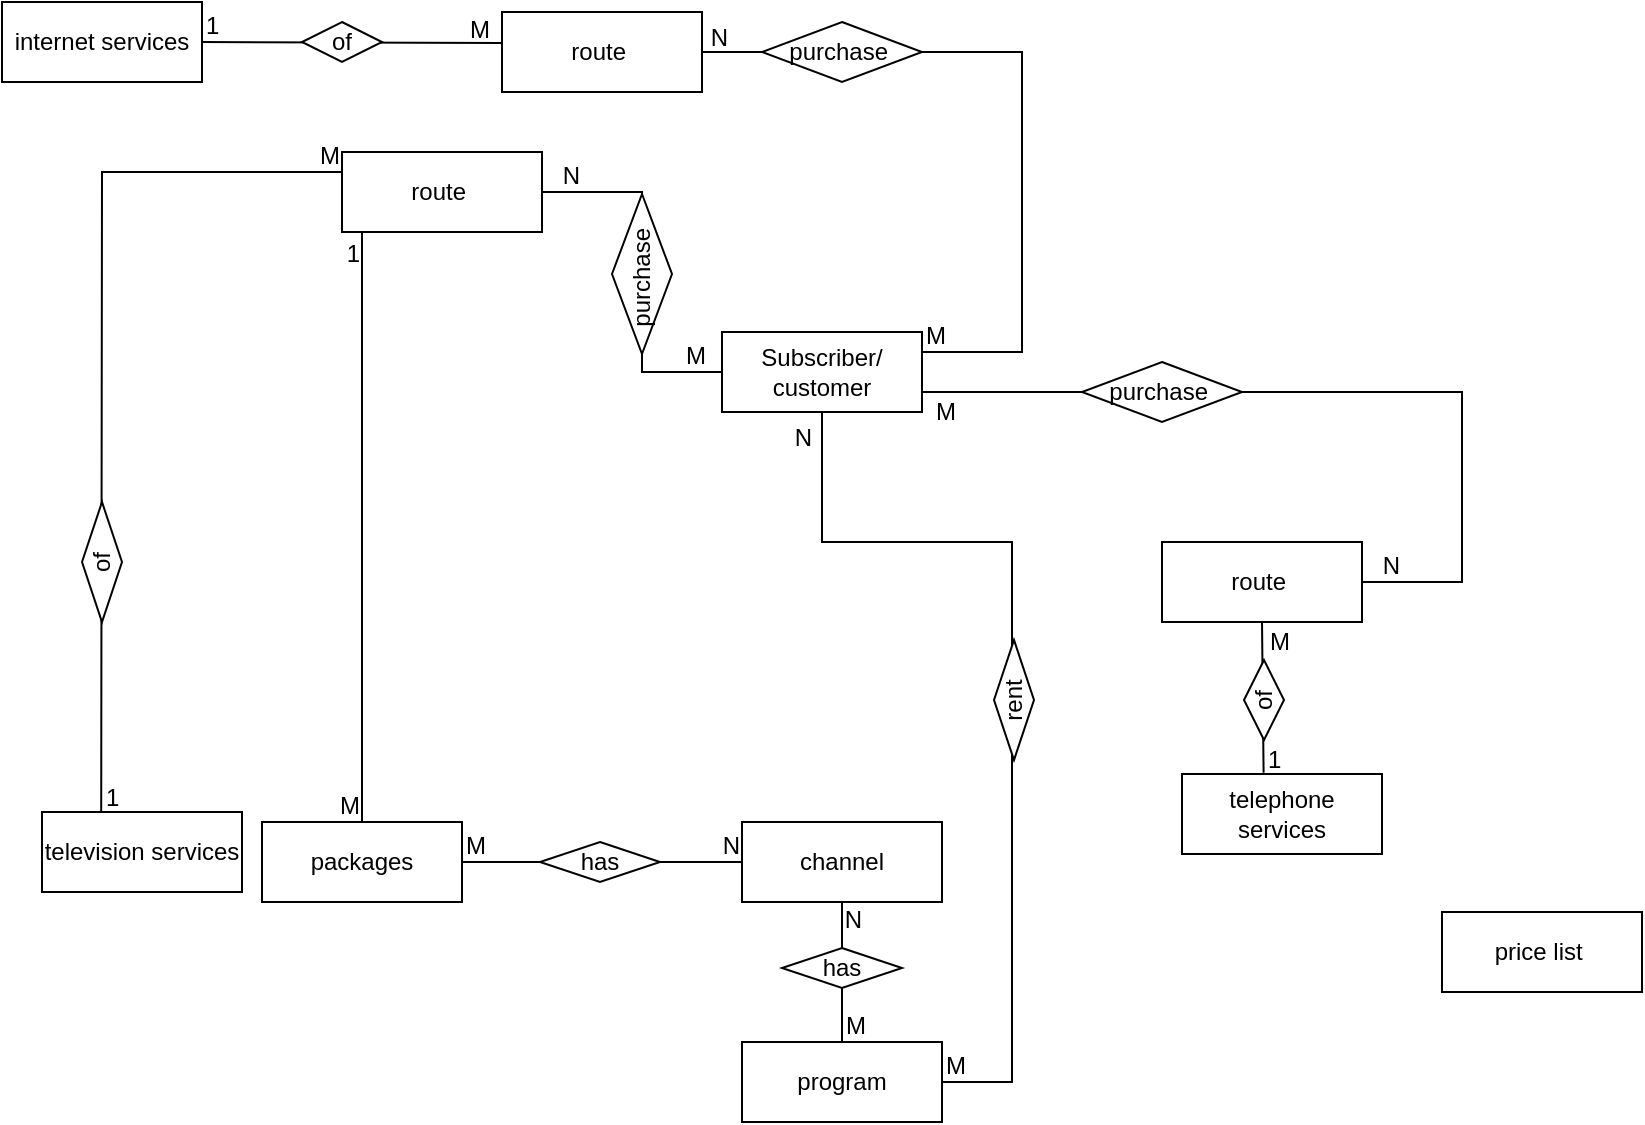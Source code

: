 <mxfile version="21.2.2" type="github">
  <diagram id="R2lEEEUBdFMjLlhIrx00" name="Page-1">
    <mxGraphModel dx="1229" dy="530" grid="1" gridSize="10" guides="1" tooltips="1" connect="1" arrows="1" fold="1" page="1" pageScale="1" pageWidth="850" pageHeight="1100" math="0" shadow="0" extFonts="Permanent Marker^https://fonts.googleapis.com/css?family=Permanent+Marker">
      <root>
        <mxCell id="0" />
        <mxCell id="1" parent="0" />
        <mxCell id="-C5o4MGnxVkPWtg2sRaw-1" value="Subscriber/&lt;br&gt;customer" style="whiteSpace=wrap;html=1;align=center;" vertex="1" parent="1">
          <mxGeometry x="375" y="295" width="100" height="40" as="geometry" />
        </mxCell>
        <mxCell id="-C5o4MGnxVkPWtg2sRaw-2" value="route&amp;nbsp;" style="whiteSpace=wrap;html=1;align=center;" vertex="1" parent="1">
          <mxGeometry x="265" y="135" width="100" height="40" as="geometry" />
        </mxCell>
        <mxCell id="-C5o4MGnxVkPWtg2sRaw-3" value="channel" style="whiteSpace=wrap;html=1;align=center;" vertex="1" parent="1">
          <mxGeometry x="385" y="540" width="100" height="40" as="geometry" />
        </mxCell>
        <mxCell id="-C5o4MGnxVkPWtg2sRaw-4" value="route&amp;nbsp;" style="whiteSpace=wrap;html=1;align=center;" vertex="1" parent="1">
          <mxGeometry x="185" y="205" width="100" height="40" as="geometry" />
        </mxCell>
        <mxCell id="-C5o4MGnxVkPWtg2sRaw-5" value="&lt;p class=&quot;MsoNormal&quot;&gt;packages&lt;/p&gt;" style="whiteSpace=wrap;html=1;align=center;" vertex="1" parent="1">
          <mxGeometry x="145" y="540" width="100" height="40" as="geometry" />
        </mxCell>
        <mxCell id="-C5o4MGnxVkPWtg2sRaw-6" value="program" style="whiteSpace=wrap;html=1;align=center;" vertex="1" parent="1">
          <mxGeometry x="385" y="650" width="100" height="40" as="geometry" />
        </mxCell>
        <mxCell id="-C5o4MGnxVkPWtg2sRaw-8" value="" style="endArrow=none;html=1;rounded=0;exitX=1;exitY=0.25;exitDx=0;exitDy=0;entryX=1;entryY=0.5;entryDx=0;entryDy=0;" edge="1" parent="1" source="-C5o4MGnxVkPWtg2sRaw-1" target="-C5o4MGnxVkPWtg2sRaw-2">
          <mxGeometry relative="1" as="geometry">
            <mxPoint x="495" y="315" as="sourcePoint" />
            <mxPoint x="535" y="225" as="targetPoint" />
            <Array as="points">
              <mxPoint x="525" y="305" />
              <mxPoint x="525" y="155" />
            </Array>
          </mxGeometry>
        </mxCell>
        <mxCell id="-C5o4MGnxVkPWtg2sRaw-9" value="M" style="resizable=0;html=1;whiteSpace=wrap;align=left;verticalAlign=bottom;" connectable="0" vertex="1" parent="-C5o4MGnxVkPWtg2sRaw-8">
          <mxGeometry x="-1" relative="1" as="geometry" />
        </mxCell>
        <mxCell id="-C5o4MGnxVkPWtg2sRaw-10" value="N" style="resizable=0;html=1;whiteSpace=wrap;align=right;verticalAlign=bottom;" connectable="0" vertex="1" parent="-C5o4MGnxVkPWtg2sRaw-8">
          <mxGeometry x="1" relative="1" as="geometry">
            <mxPoint x="14" y="1" as="offset" />
          </mxGeometry>
        </mxCell>
        <mxCell id="-C5o4MGnxVkPWtg2sRaw-11" value="" style="endArrow=none;html=1;rounded=0;exitX=1;exitY=0.5;exitDx=0;exitDy=0;entryX=1;entryY=0.5;entryDx=0;entryDy=0;" edge="1" parent="1" target="-C5o4MGnxVkPWtg2sRaw-4">
          <mxGeometry relative="1" as="geometry">
            <mxPoint x="375" y="315" as="sourcePoint" />
            <mxPoint x="475" y="225" as="targetPoint" />
            <Array as="points">
              <mxPoint x="335" y="315" />
              <mxPoint x="335" y="225" />
            </Array>
          </mxGeometry>
        </mxCell>
        <mxCell id="-C5o4MGnxVkPWtg2sRaw-12" value="M" style="resizable=0;html=1;whiteSpace=wrap;align=left;verticalAlign=bottom;" connectable="0" vertex="1" parent="-C5o4MGnxVkPWtg2sRaw-11">
          <mxGeometry x="-1" relative="1" as="geometry">
            <mxPoint x="-20" as="offset" />
          </mxGeometry>
        </mxCell>
        <mxCell id="-C5o4MGnxVkPWtg2sRaw-13" value="N" style="resizable=0;html=1;whiteSpace=wrap;align=right;verticalAlign=bottom;" connectable="0" vertex="1" parent="-C5o4MGnxVkPWtg2sRaw-11">
          <mxGeometry x="1" relative="1" as="geometry">
            <mxPoint x="20" as="offset" />
          </mxGeometry>
        </mxCell>
        <mxCell id="-C5o4MGnxVkPWtg2sRaw-14" value="route&amp;nbsp;" style="whiteSpace=wrap;html=1;align=center;" vertex="1" parent="1">
          <mxGeometry x="595" y="400" width="100" height="40" as="geometry" />
        </mxCell>
        <mxCell id="-C5o4MGnxVkPWtg2sRaw-15" value="" style="endArrow=none;html=1;rounded=0;entryX=1;entryY=0.5;entryDx=0;entryDy=0;exitX=1;exitY=0.75;exitDx=0;exitDy=0;" edge="1" parent="1" source="-C5o4MGnxVkPWtg2sRaw-1" target="-C5o4MGnxVkPWtg2sRaw-14">
          <mxGeometry relative="1" as="geometry">
            <mxPoint x="365" y="325" as="sourcePoint" />
            <mxPoint x="295" y="235" as="targetPoint" />
            <Array as="points">
              <mxPoint x="515" y="325" />
              <mxPoint x="745" y="325" />
              <mxPoint x="745" y="420" />
            </Array>
          </mxGeometry>
        </mxCell>
        <mxCell id="-C5o4MGnxVkPWtg2sRaw-16" value="M" style="resizable=0;html=1;whiteSpace=wrap;align=left;verticalAlign=bottom;" connectable="0" vertex="1" parent="-C5o4MGnxVkPWtg2sRaw-15">
          <mxGeometry x="-1" relative="1" as="geometry">
            <mxPoint x="5" y="18" as="offset" />
          </mxGeometry>
        </mxCell>
        <mxCell id="-C5o4MGnxVkPWtg2sRaw-17" value="N" style="resizable=0;html=1;whiteSpace=wrap;align=right;verticalAlign=bottom;" connectable="0" vertex="1" parent="-C5o4MGnxVkPWtg2sRaw-15">
          <mxGeometry x="1" relative="1" as="geometry">
            <mxPoint x="20" as="offset" />
          </mxGeometry>
        </mxCell>
        <mxCell id="-C5o4MGnxVkPWtg2sRaw-21" value="" style="endArrow=none;html=1;rounded=0;exitX=1;exitY=0.5;exitDx=0;exitDy=0;entryX=0;entryY=0.5;entryDx=0;entryDy=0;" edge="1" parent="1" source="-C5o4MGnxVkPWtg2sRaw-5" target="-C5o4MGnxVkPWtg2sRaw-3">
          <mxGeometry relative="1" as="geometry">
            <mxPoint x="565" y="290" as="sourcePoint" />
            <mxPoint x="725" y="290" as="targetPoint" />
          </mxGeometry>
        </mxCell>
        <mxCell id="-C5o4MGnxVkPWtg2sRaw-22" value="M" style="resizable=0;html=1;whiteSpace=wrap;align=left;verticalAlign=bottom;" connectable="0" vertex="1" parent="-C5o4MGnxVkPWtg2sRaw-21">
          <mxGeometry x="-1" relative="1" as="geometry" />
        </mxCell>
        <mxCell id="-C5o4MGnxVkPWtg2sRaw-23" value="N" style="resizable=0;html=1;whiteSpace=wrap;align=right;verticalAlign=bottom;" connectable="0" vertex="1" parent="-C5o4MGnxVkPWtg2sRaw-21">
          <mxGeometry x="1" relative="1" as="geometry" />
        </mxCell>
        <mxCell id="-C5o4MGnxVkPWtg2sRaw-24" value="has" style="shape=rhombus;perimeter=rhombusPerimeter;whiteSpace=wrap;html=1;align=center;" vertex="1" parent="1">
          <mxGeometry x="284" y="550" width="60" height="20" as="geometry" />
        </mxCell>
        <mxCell id="-C5o4MGnxVkPWtg2sRaw-26" value="" style="endArrow=none;html=1;rounded=0;exitX=0.5;exitY=0;exitDx=0;exitDy=0;entryX=0.1;entryY=0.987;entryDx=0;entryDy=0;entryPerimeter=0;" edge="1" parent="1" source="-C5o4MGnxVkPWtg2sRaw-5" target="-C5o4MGnxVkPWtg2sRaw-4">
          <mxGeometry relative="1" as="geometry">
            <mxPoint x="465" y="290" as="sourcePoint" />
            <mxPoint x="195" y="490" as="targetPoint" />
          </mxGeometry>
        </mxCell>
        <mxCell id="-C5o4MGnxVkPWtg2sRaw-27" value="M" style="resizable=0;html=1;whiteSpace=wrap;align=left;verticalAlign=bottom;" connectable="0" vertex="1" parent="-C5o4MGnxVkPWtg2sRaw-26">
          <mxGeometry x="-1" relative="1" as="geometry">
            <mxPoint x="-13" as="offset" />
          </mxGeometry>
        </mxCell>
        <mxCell id="-C5o4MGnxVkPWtg2sRaw-28" value="1" style="resizable=0;html=1;whiteSpace=wrap;align=right;verticalAlign=bottom;" connectable="0" vertex="1" parent="-C5o4MGnxVkPWtg2sRaw-26">
          <mxGeometry x="1" relative="1" as="geometry">
            <mxPoint y="20" as="offset" />
          </mxGeometry>
        </mxCell>
        <mxCell id="-C5o4MGnxVkPWtg2sRaw-48" value="telephone services" style="whiteSpace=wrap;html=1;align=center;" vertex="1" parent="1">
          <mxGeometry x="605" y="516" width="100" height="40" as="geometry" />
        </mxCell>
        <mxCell id="-C5o4MGnxVkPWtg2sRaw-59" value="" style="endArrow=none;html=1;rounded=0;exitX=0.408;exitY=-0.015;exitDx=0;exitDy=0;exitPerimeter=0;entryX=0.5;entryY=1;entryDx=0;entryDy=0;" edge="1" parent="1" source="-C5o4MGnxVkPWtg2sRaw-48" target="-C5o4MGnxVkPWtg2sRaw-14">
          <mxGeometry relative="1" as="geometry">
            <mxPoint x="45" y="424.66" as="sourcePoint" />
            <mxPoint x="205" y="424.66" as="targetPoint" />
            <Array as="points" />
          </mxGeometry>
        </mxCell>
        <mxCell id="-C5o4MGnxVkPWtg2sRaw-60" value="1" style="resizable=0;html=1;whiteSpace=wrap;align=left;verticalAlign=bottom;" connectable="0" vertex="1" parent="-C5o4MGnxVkPWtg2sRaw-59">
          <mxGeometry x="-1" relative="1" as="geometry">
            <mxPoint y="2" as="offset" />
          </mxGeometry>
        </mxCell>
        <mxCell id="-C5o4MGnxVkPWtg2sRaw-61" value="M" style="resizable=0;html=1;whiteSpace=wrap;align=right;verticalAlign=bottom;" connectable="0" vertex="1" parent="-C5o4MGnxVkPWtg2sRaw-59">
          <mxGeometry x="1" relative="1" as="geometry">
            <mxPoint x="16" y="19" as="offset" />
          </mxGeometry>
        </mxCell>
        <mxCell id="-C5o4MGnxVkPWtg2sRaw-52" value="of" style="shape=rhombus;perimeter=rhombusPerimeter;whiteSpace=wrap;html=1;align=center;rotation=-90;" vertex="1" parent="1">
          <mxGeometry x="626" y="469" width="40" height="20" as="geometry" />
        </mxCell>
        <mxCell id="-C5o4MGnxVkPWtg2sRaw-62" value="" style="endArrow=none;html=1;rounded=0;exitX=0.296;exitY=0.048;exitDx=0;exitDy=0;entryX=0;entryY=0.25;entryDx=0;entryDy=0;exitPerimeter=0;" edge="1" parent="1" source="-C5o4MGnxVkPWtg2sRaw-86" target="-C5o4MGnxVkPWtg2sRaw-4">
          <mxGeometry relative="1" as="geometry">
            <mxPoint x="61" y="475" as="sourcePoint" />
            <mxPoint x="145" y="365" as="targetPoint" />
            <Array as="points">
              <mxPoint x="65" y="215" />
            </Array>
          </mxGeometry>
        </mxCell>
        <mxCell id="-C5o4MGnxVkPWtg2sRaw-63" value="1" style="resizable=0;html=1;whiteSpace=wrap;align=left;verticalAlign=bottom;" connectable="0" vertex="1" parent="-C5o4MGnxVkPWtg2sRaw-62">
          <mxGeometry x="-1" relative="1" as="geometry" />
        </mxCell>
        <mxCell id="-C5o4MGnxVkPWtg2sRaw-64" value="M" style="resizable=0;html=1;whiteSpace=wrap;align=right;verticalAlign=bottom;" connectable="0" vertex="1" parent="-C5o4MGnxVkPWtg2sRaw-62">
          <mxGeometry x="1" relative="1" as="geometry" />
        </mxCell>
        <mxCell id="-C5o4MGnxVkPWtg2sRaw-65" value="of" style="shape=rhombus;perimeter=rhombusPerimeter;whiteSpace=wrap;html=1;align=center;rotation=-90;" vertex="1" parent="1">
          <mxGeometry x="35" y="400" width="60" height="20" as="geometry" />
        </mxCell>
        <mxCell id="-C5o4MGnxVkPWtg2sRaw-66" value="" style="endArrow=none;html=1;rounded=0;entryX=0.004;entryY=0.386;entryDx=0;entryDy=0;entryPerimeter=0;exitX=1;exitY=0.5;exitDx=0;exitDy=0;" edge="1" parent="1" source="-C5o4MGnxVkPWtg2sRaw-87" target="-C5o4MGnxVkPWtg2sRaw-2">
          <mxGeometry relative="1" as="geometry">
            <mxPoint x="115" y="150" as="sourcePoint" />
            <mxPoint x="209" y="225" as="targetPoint" />
            <Array as="points" />
          </mxGeometry>
        </mxCell>
        <mxCell id="-C5o4MGnxVkPWtg2sRaw-67" value="1" style="resizable=0;html=1;whiteSpace=wrap;align=left;verticalAlign=bottom;" connectable="0" vertex="1" parent="-C5o4MGnxVkPWtg2sRaw-66">
          <mxGeometry x="-1" relative="1" as="geometry" />
        </mxCell>
        <mxCell id="-C5o4MGnxVkPWtg2sRaw-68" value="M" style="resizable=0;html=1;whiteSpace=wrap;align=right;verticalAlign=bottom;" connectable="0" vertex="1" parent="-C5o4MGnxVkPWtg2sRaw-66">
          <mxGeometry x="1" relative="1" as="geometry">
            <mxPoint x="-5" y="2" as="offset" />
          </mxGeometry>
        </mxCell>
        <mxCell id="-C5o4MGnxVkPWtg2sRaw-69" value="of" style="shape=rhombus;perimeter=rhombusPerimeter;whiteSpace=wrap;html=1;align=center;rotation=0;" vertex="1" parent="1">
          <mxGeometry x="165" y="140" width="40" height="20" as="geometry" />
        </mxCell>
        <mxCell id="-C5o4MGnxVkPWtg2sRaw-75" value="price list&amp;nbsp;" style="whiteSpace=wrap;html=1;align=center;" vertex="1" parent="1">
          <mxGeometry x="735" y="585" width="100" height="40" as="geometry" />
        </mxCell>
        <mxCell id="-C5o4MGnxVkPWtg2sRaw-76" value="purchase&amp;nbsp;" style="shape=rhombus;perimeter=rhombusPerimeter;whiteSpace=wrap;html=1;align=center;rotation=0;" vertex="1" parent="1">
          <mxGeometry x="395" y="140" width="80" height="30" as="geometry" />
        </mxCell>
        <mxCell id="-C5o4MGnxVkPWtg2sRaw-77" value="purchase&amp;nbsp;" style="shape=rhombus;perimeter=rhombusPerimeter;whiteSpace=wrap;html=1;align=center;rotation=-90;" vertex="1" parent="1">
          <mxGeometry x="295" y="251" width="80" height="30" as="geometry" />
        </mxCell>
        <mxCell id="-C5o4MGnxVkPWtg2sRaw-82" value="" style="endArrow=none;html=1;rounded=0;entryX=0.5;entryY=1;entryDx=0;entryDy=0;exitX=0.5;exitY=0;exitDx=0;exitDy=0;" edge="1" parent="1" source="-C5o4MGnxVkPWtg2sRaw-6" target="-C5o4MGnxVkPWtg2sRaw-3">
          <mxGeometry relative="1" as="geometry">
            <mxPoint x="515" y="430" as="sourcePoint" />
            <mxPoint x="675" y="430" as="targetPoint" />
          </mxGeometry>
        </mxCell>
        <mxCell id="-C5o4MGnxVkPWtg2sRaw-83" value="M" style="resizable=0;html=1;whiteSpace=wrap;align=left;verticalAlign=bottom;" connectable="0" vertex="1" parent="-C5o4MGnxVkPWtg2sRaw-82">
          <mxGeometry x="-1" relative="1" as="geometry" />
        </mxCell>
        <mxCell id="-C5o4MGnxVkPWtg2sRaw-84" value="N" style="resizable=0;html=1;whiteSpace=wrap;align=right;verticalAlign=bottom;" connectable="0" vertex="1" parent="-C5o4MGnxVkPWtg2sRaw-82">
          <mxGeometry x="1" relative="1" as="geometry">
            <mxPoint x="11" y="17" as="offset" />
          </mxGeometry>
        </mxCell>
        <mxCell id="-C5o4MGnxVkPWtg2sRaw-86" value="television&amp;nbsp;services" style="whiteSpace=wrap;html=1;align=center;" vertex="1" parent="1">
          <mxGeometry x="35" y="535" width="100" height="40" as="geometry" />
        </mxCell>
        <mxCell id="-C5o4MGnxVkPWtg2sRaw-87" value="internet services" style="whiteSpace=wrap;html=1;align=center;" vertex="1" parent="1">
          <mxGeometry x="15" y="130" width="100" height="40" as="geometry" />
        </mxCell>
        <mxCell id="-C5o4MGnxVkPWtg2sRaw-91" value="has" style="shape=rhombus;perimeter=rhombusPerimeter;whiteSpace=wrap;html=1;align=center;" vertex="1" parent="1">
          <mxGeometry x="405" y="603" width="60" height="20" as="geometry" />
        </mxCell>
        <mxCell id="-C5o4MGnxVkPWtg2sRaw-95" value="" style="endArrow=none;html=1;rounded=0;entryX=0.5;entryY=1;entryDx=0;entryDy=0;exitX=1;exitY=0.5;exitDx=0;exitDy=0;" edge="1" parent="1" source="-C5o4MGnxVkPWtg2sRaw-6" target="-C5o4MGnxVkPWtg2sRaw-1">
          <mxGeometry relative="1" as="geometry">
            <mxPoint x="415" y="715" as="sourcePoint" />
            <mxPoint x="535" y="485" as="targetPoint" />
            <Array as="points">
              <mxPoint x="520" y="670" />
              <mxPoint x="520" y="400" />
              <mxPoint x="425" y="400" />
            </Array>
          </mxGeometry>
        </mxCell>
        <mxCell id="-C5o4MGnxVkPWtg2sRaw-96" value="M" style="resizable=0;html=1;whiteSpace=wrap;align=left;verticalAlign=bottom;" connectable="0" vertex="1" parent="-C5o4MGnxVkPWtg2sRaw-95">
          <mxGeometry x="-1" relative="1" as="geometry" />
        </mxCell>
        <mxCell id="-C5o4MGnxVkPWtg2sRaw-97" value="N" style="resizable=0;html=1;whiteSpace=wrap;align=right;verticalAlign=bottom;" connectable="0" vertex="1" parent="-C5o4MGnxVkPWtg2sRaw-95">
          <mxGeometry x="1" relative="1" as="geometry">
            <mxPoint x="-4" y="21" as="offset" />
          </mxGeometry>
        </mxCell>
        <mxCell id="-C5o4MGnxVkPWtg2sRaw-98" value="rent" style="shape=rhombus;perimeter=rhombusPerimeter;whiteSpace=wrap;html=1;align=center;rotation=-90;" vertex="1" parent="1">
          <mxGeometry x="491" y="469" width="60" height="20" as="geometry" />
        </mxCell>
        <mxCell id="-C5o4MGnxVkPWtg2sRaw-99" value="purchase&amp;nbsp;" style="shape=rhombus;perimeter=rhombusPerimeter;whiteSpace=wrap;html=1;align=center;rotation=0;" vertex="1" parent="1">
          <mxGeometry x="555" y="310" width="80" height="30" as="geometry" />
        </mxCell>
      </root>
    </mxGraphModel>
  </diagram>
</mxfile>
